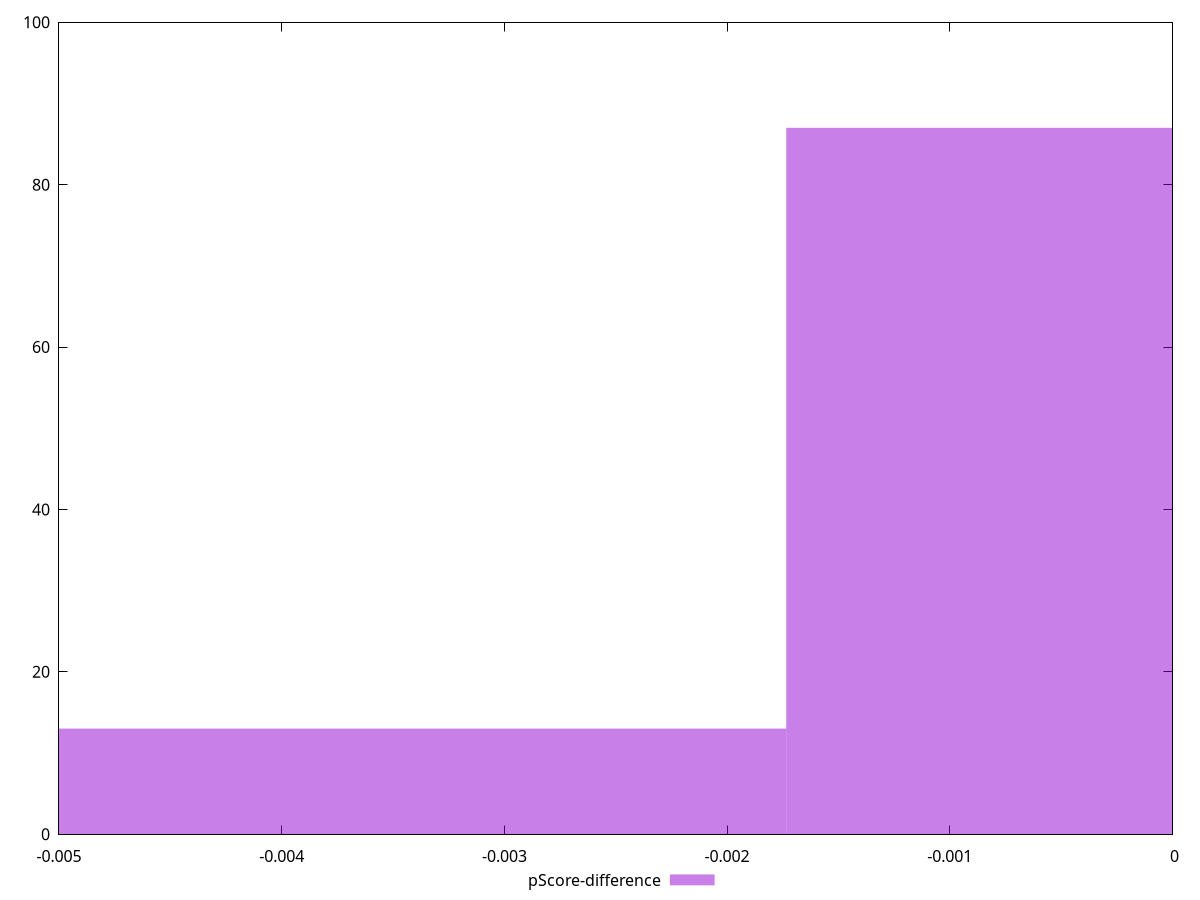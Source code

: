 reset

$pScoreDifference <<EOF
-0.0034686473834508154 13
0 87
EOF

set key outside below
set boxwidth 0.0034686473834508154
set xrange [-0.0050000000000000044:0]
set yrange [0:100]
set trange [0:100]
set style fill transparent solid 0.5 noborder
set terminal svg size 640, 490 enhanced background rgb 'white'
set output "report_00018_2021-02-10T15-25-16.877Z/uses-http2/samples/pages+cached+noadtech+nomedia/pScore-difference/histogram.svg"

plot $pScoreDifference title "pScore-difference" with boxes

reset

